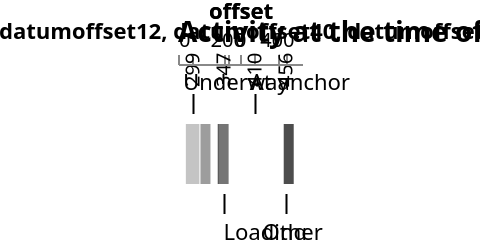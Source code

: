 {"$schema":"https://vega.github.io/schema/vega-lite/v4.json","description":"Operation at the time of incident for spills over 700 tonnes since 1970.","width":240,"height":120,"padding":0,"autosize":"fit","view":{"stroke":null},"datasets":{"values":[{"id":6,"activity":"Underway","location":"open water","value":230,"offset":230,"_index_":0},{"id":5,"activity":"Underway","location":"inland","value":81,"offset":311,"_index_":1},{"id":4,"activity":"Loading/Discharging","location":"","value":42,"offset":353,"_index_":2},{"id":3,"activity":"At anchor","location":"inland","value":17,"offset":370,"_index_":3},{"id":2,"activity":"At anchor","location":"open water","value":9,"offset":379,"_index_":4},{"id":1,"activity":"Others or unknown","location":"","value":83,"offset":462,"_index_":5}]},"layer":[{"data":{"name":"values"},"encoding":{"x":{"field":"value","type":"quantitative","axis":{"labels":false,"title":false,"grid":false,"ticks":false,"domain":false}},"fill":{"field":"activity","type":"nominal","scale":{"scheme":"greys"},"legend":false},"y":{"value":30},"y2":{"value":60},"detail":{"field":"id","type":"quantitative"}},"layer":[{"mark":{"type":"bar"}}]},{"data":{"name":"values"},"encoding":{"x":{"field":"offset","type":"quantitative"},"fill":{"value":"black"},"y":{"value":75},"text":{"field":"value","type":"quantitative"}},"layer":[{"mark":{"type":"text","dx":-40,"dy":-50,"align":"left","fontWeight":"bold"},"transform":[{"filter":"((datum[\"_index_\"] != null) ? datum[\"_index_\"]!=1: false)","_customized":true},{"filter":"((datum[\"_index_\"] != null) ? datum[\"_index_\"]!=5: false)","_customized":true},{"filter":"((datum[\"_index_\"] != null) ? datum[\"_index_\"]!=3: false)","_customized":true},{"filter":"((datum[\"_index_\"] != null) ? datum[\"_index_\"]!=4: false)","_customized":true},{"filter":"((datum[\"_index_\"] != null) ? datum[\"_index_\"]!=2: false)","_customized":true}]},{"mark":{"type":"text","dx":-40,"dy":50,"align":"left","fontWeight":"bold"},"transform":[{"filter":"((datum[\"_index_\"] != null) ? datum[\"_index_\"]==1: true)","_customized":true}]},{"mark":{"type":"text","dx":-5,"dy":50,"align":"left","fontWeight":"bold"},"transform":[{"filter":"((datum[\"_index_\"] != null) ? datum[\"_index_\"]==5: true)","_customized":true}]},{"mark":{"type":"text","dx":5,"dy":50,"align":"left","fontWeight":"bold"},"transform":[{"filter":"((datum[\"_index_\"] != null) ? datum[\"_index_\"]==3: true)","_customized":true}]},{"mark":{"type":"text","dx":60,"dy":-50,"align":"left","fontWeight":"bold"},"transform":[{"filter":"((datum[\"_index_\"] != null) ? datum[\"_index_\"]==4: true)","_customized":true}]},{"mark":{"type":"text","dx":-30,"dy":-50,"align":"left","fontWeight":"bold"},"transform":[{"filter":"((datum[\"_index_\"] != null) ? datum[\"_index_\"]==2: true)","_customized":true}]}],"transform":[{"calculate":"datum.activity + if(datum.location != '', ' (' + datum.location + ')', '')","as":"datumactivitydatumlocationdatumlocation"},{"filter":"((datum[\"_index_\"] != null) ? datum[\"_index_\"]!=0: false)","datum":{"id":6,"activity":"Underway","location":"open water","value":230,"offset":230,"_index_":0,"datumactivitydatumlocationdatumlocation":"Underway (open water)"},"text":"230","marktype":"text","path":["layer","1","layer","0"]},{"filter":"((datum[\"_index_\"] != null) ? datum[\"_index_\"]!=1: false)","datum":{"id":5,"activity":"Underway","location":"inland","value":81,"offset":311,"_index_":1,"datumactivitydatumlocationdatumlocation":"Underway (inland)"},"text":"81","marktype":"text","path":["layer","1","layer","1"]},{"filter":"((datum[\"_index_\"] != null) ? datum[\"_index_\"]!=5: false)","datum":{"id":1,"activity":"Others or unknown","location":"","value":83,"offset":462,"_index_":5,"datumactivitydatumlocationdatumlocation":"Others or unknown"},"text":"83","marktype":"text","path":["layer","1","layer","2"]},{"filter":"((datum[\"_index_\"] != null) ? datum[\"_index_\"]!=3: false)","datum":{"id":3,"activity":"At anchor","location":"inland","value":17,"offset":370,"_index_":3,"datumactivitydatumlocationdatumlocation":"At anchor (inland)"},"text":"17","marktype":"text","path":["layer","1","layer","3"]},{"filter":"((datum[\"_index_\"] != null) ? datum[\"_index_\"]!=4: false)","datum":{"id":2,"activity":"At anchor","location":"open water","value":9,"offset":379,"_index_":4,"datumactivitydatumlocationdatumlocation":"At anchor (open water)"},"text":"9","marktype":"text","path":["layer","1","layer","4"]},{"filter":"((datum[\"_index_\"] != null) ? datum[\"_index_\"]!=2: false)","datum":{"id":4,"activity":"Loading/Discharging","location":"","value":42,"offset":353,"_index_":2,"datumactivitydatumlocationdatumlocation":"Loading/Discharging"},"text":"42","marktype":"text","path":["layer","1","layer","5"]}]},{"data":{"name":"values"},"encoding":{"x":{"field":"offset","type":"quantitative"},"fill":{"value":"black"},"y":{"value":75},"text":{"field":"activity","type":"nominal"}},"layer":[{"mark":{"type":"text","dx":0,"dy":-65,"align":"center"},"transform":[{"filter":"((datum[\"_index_\"] != null) ? datum[\"_index_\"]!=1: false)","_customized":true},{"filter":"((datum[\"_index_\"] != null) ? datum[\"_index_\"]!=5: false)","_customized":true},{"filter":"((datum[\"_index_\"] != null) ? datum[\"_index_\"]!=3: false)","_customized":true},{"filter":"((datum[\"_index_\"] != null) ? datum[\"_index_\"]!=2: false)","_customized":true}]},{"mark":{"type":"text","dx":-10,"dy":-65,"align":"center"},"transform":[{"filter":"((datum[\"_index_\"] != null) ? datum[\"_index_\"]==1: true)","_customized":true}]},{"mark":{"type":"text","dx":0,"dy":10,"align":"center"},"transform":[{"filter":"((datum[\"_index_\"] != null) ? datum[\"_index_\"]==5: true)","_customized":true}],"encoding":{"text":{"value":"Other"}}},{"mark":{"type":"text","dx":15,"dy":-65,"align":"center"},"transform":[{"filter":"((datum[\"_index_\"] != null) ? datum[\"_index_\"]==3: true)","_customized":true}]},{"mark":{"type":"text","dx":0,"dy":-65,"align":"center"},"transform":[{"filter":"((datum[\"_index_\"] != null) ? datum[\"_index_\"]==4: true)","_customized":true}]},{"mark":{"type":"text","dx":0,"dy":10,"align":"center"},"transform":[{"filter":"((datum[\"_index_\"] != null) ? datum[\"_index_\"]==2: true)","_customized":true}],"encoding":{"text":{"value":"Loading"}}},{"mark":{"type":"text","dx":0,"dy":-65,"align":"center"},"transform":[{"filter":"((datum[\"_index_\"] != null) ? datum[\"_index_\"]==0: true)","_customized":true}]}],"transform":[{"calculate":"datum.activity + if(datum.location != '', ' (' + datum.location + ')', '')","as":"datumactivitydatumlocationdatumlocation"},{"filter":"((datum[\"_index_\"] != null) ? datum[\"_index_\"]!=0: false)","datum":{"id":6,"activity":"Underway","location":"open water","value":230,"offset":230,"_index_":0,"datumactivitydatumlocationdatumlocation":"Underway (open water)"},"text":"Underway","marktype":"text","path":["layer","2","layer","0"]},{"filter":"((datum[\"_index_\"] != null) ? datum[\"_index_\"]!=4: false)","datum":{"id":2,"activity":"At anchor","location":"open water","value":9,"offset":379,"_index_":4,"datumactivitydatumlocationdatumlocation":"At anchor (open water)"},"text":"At anchor","marktype":"text","path":["layer","2","layer","4"]}]},{"data":{"name":"_data_7","values":[{"name":"default"}]},"encoding":{"text":{"value":"Activity at the time of spill"},"y":{"value":0},"x":{"value":0}},"layer":[{"mark":{"type":"text","fontSize":14,"fontWeight":"bold","dy":-15,"align":"left"}}],"transform":[{"calculate":"0-10","as":"_10"}]},{"data":{"name":"_data_7_copy","values":[{"name":"default"}]},"encoding":{"text":{"value":"Operation at the time of incident for spills over 700 tonnes since 1970"},"y":{"value":0},"x":{"value":0}},"layer":[{"mark":{"type":"text","fontSize":12,"dy":5,"align":"left"}}],"transform":[{"calculate":"0-10","as":"_10"},{"filter":"false","datum":{"name":"default","_10":-10},"text":"Operation at the time of incident for spills over 700 tonnes since 1970","marktype":"text","path":["layer","4","layer","0"]}]},{"data":{"name":"values"},"encoding":{"x":{"field":"datumoffset50","_label":"=datum.offset-50"},"y":{"value":15},"y2":{"value":65}},"layer":[{"mark":{"type":"rule"},"transform":[{"filter":"((datum[\"_index_\"] != null) ? datum[\"_index_\"]!=1: false)","_customized":true},{"filter":"((datum[\"_index_\"] != null) ? datum[\"_index_\"]!=3: false)","_customized":true},{"filter":"((datum[\"_index_\"] != null) ? datum[\"_index_\"]!=5: false)","_customized":true},{"filter":"((datum[\"_index_\"] != null) ? datum[\"_index_\"]!=2: false)","_customized":true}]},{"mark":{"type":"rule"},"transform":[{"filter":"((datum[\"_index_\"] != null) ? datum[\"_index_\"]==1: true)","_customized":true}],"encoding":{"y2":{"value":25},"y":{"value":15},"x":{"field":"datumoffset12","_label":"=datum.offset-12"}}},{"mark":{"type":"rule"},"transform":[{"filter":"((datum[\"_index_\"] != null) ? datum[\"_index_\"]==3: true)","_customized":true}],"encoding":{"y2":{"value":25},"y":{"value":15},"x":{"field":"datumoffset40","_label":"=datum.offset+40"}}},{"mark":{"type":"rule"},"transform":[{"filter":"((datum[\"_index_\"] != null) ? datum[\"_index_\"]==5: true)","_customized":true}],"encoding":{"y2":{"value":75},"y":{"value":65},"x":{"field":"datumoffset6","_label":"=datum.offset-6"}}},{"mark":{"type":"rule"},"transform":[{"filter":"((datum[\"_index_\"] != null) ? datum[\"_index_\"]==4: true)","_customized":true}],"encoding":{"x":{"field":"datumoffset6","_label":"=datum.offset-6"}}},{"mark":{"type":"rule"},"transform":[{"filter":"((datum[\"_index_\"] != null) ? datum[\"_index_\"]==2: true)","_customized":true}],"encoding":{"x":{"field":"datumoffset6","_label":"=datum.offset-6"},"y":{"value":65},"y2":{"value":75}}},{"mark":{"type":"rule"},"transform":[{"filter":"((datum[\"_index_\"] != null) ? datum[\"_index_\"]==0: true)","_customized":true}],"encoding":{"x":{"field":"datumoffset2","_label":"=datum.offset-2"}}}],"transform":[{"calculate":"datum.offset-50","as":"datumoffset50"},{"calculate":"datum.offset + 50","as":"datumoffset50"},{"calculate":"datum.offset - 50","as":"datumoffset50"},{"calculate":"datum.offset + 45","as":"datumoffset45"},{"calculate":"datum.offset+10","as":"datumoffset10"},{"calculate":"datum.offset + 10","as":"datumoffset10"},{"calculate":"datum.offset","as":"datumoffset"},{"calculate":"datum.offset-5","as":"datumoffset5"},{"calculate":"datum.offset - 5","as":"datumoffset5"},{"calculate":"datum.offset-30","as":"datumoffset30"},{"calculate":"datum.offset+10","as":"datumoffset10"},{"calculate":"datum.offset-5","as":"datumoffset5"},{"calculate":"datum.offset-2","as":"datumoffset2"},{"calculate":"datum.offset-2","as":"datumoffset2"},{"calculate":"datum.offset-2","as":"datumoffset2"},{"calculate":"datum.offset-2","as":"datumoffset2"},{"calculate":"datum.offset-2","as":"datumoffset2"},{"calculate":"datum.offset-2","as":"datumoffset2"},{"calculate":"datum.offset-2","as":"datumoffset2"},{"filter":"((datum[\"_index_\"] != null) ? datum[\"_index_\"]!=0: false)","datum":{"id":6,"activity":"Underway","location":"open water","value":230,"offset":230,"_index_":0,"datumoffset50":180,"datumoffset45":275,"datumoffset10":240,"datumoffset":230,"datumoffset5":225,"datumoffset30":200,"datumoffset2":228},"text":"228","marktype":"rule","path":["layer","5","layer","6"]},{"calculate":"datum.offset-6","as":"datumoffset6"},{"calculate":"datum.offset-6","as":"datumoffset6"},{"calculate":"datum.offset-6","as":"datumoffset6"},{"calculate":"datum.offset-6","as":"datumoffset6"},{"calculate":"datum.offset-6","as":"datumoffset6"},{"filter":"((datum[\"_index_\"] != null) ? datum[\"_index_\"]!=4: false)","datum":{"id":2,"activity":"At anchor","location":"open water","value":9,"offset":379,"_index_":4,"datumoffset50":329,"datumoffset45":424,"datumoffset10":389,"datumoffset":379,"datumoffset5":374,"datumoffset30":349,"datumoffset2":377,"datumoffset6":373},"text":"373","marktype":"rule","path":["layer","5","layer","4"]},{"calculate":"datum.offset+30","as":"datumoffset30"},{"calculate":"datum.offset+35","as":"datumoffset35"},{"calculate":"datum.offset+40","as":"datumoffset40"},{"calculate":"datum.offset-12","as":"datumoffset12"}]},{"data":{"name":"_data_1","values":[{"name":"default"}]},"encoding":{"text":{"value":"text"}},"layer":[{"mark":{"type":"text"}}],"transform":[{"filter":"false","datum":{"name":"default"},"text":"text","marktype":"text","path":["layer","6","layer","0"]}]}]}